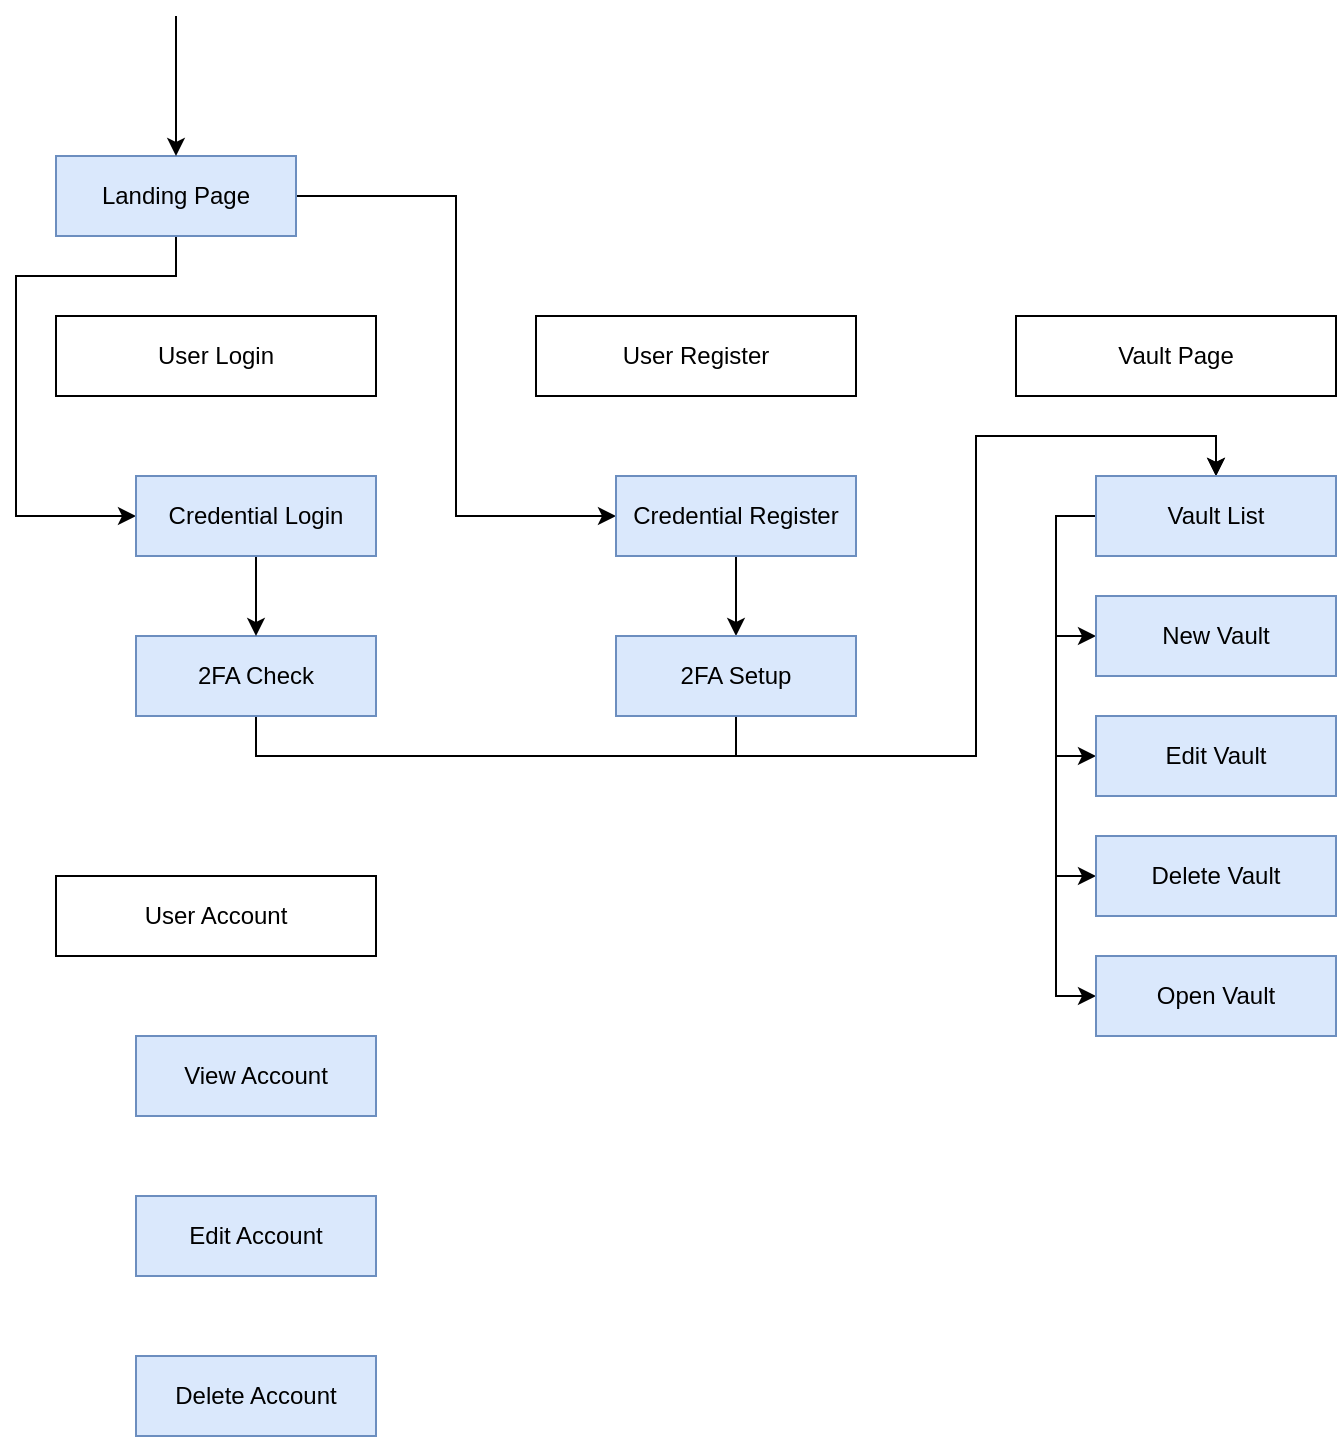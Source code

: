 <mxfile version="20.0.3"><diagram id="VwkoiQE_C16HKdm6v_Rc" name="Page-1"><mxGraphModel dx="1005" dy="686" grid="1" gridSize="10" guides="1" tooltips="1" connect="1" arrows="1" fold="1" page="1" pageScale="1" pageWidth="850" pageHeight="1100" math="0" shadow="0"><root><mxCell id="0"/><mxCell id="1" parent="0"/><mxCell id="gkAUakxzEiGrraBj1egh-19" style="edgeStyle=orthogonalEdgeStyle;rounded=0;orthogonalLoop=1;jettySize=auto;html=1;entryX=0;entryY=0.5;entryDx=0;entryDy=0;exitX=0.5;exitY=1;exitDx=0;exitDy=0;" edge="1" parent="1" source="gkAUakxzEiGrraBj1egh-1" target="gkAUakxzEiGrraBj1egh-6"><mxGeometry relative="1" as="geometry"><Array as="points"><mxPoint x="100" y="140"/><mxPoint x="20" y="140"/><mxPoint x="20" y="260"/></Array></mxGeometry></mxCell><mxCell id="gkAUakxzEiGrraBj1egh-21" style="edgeStyle=orthogonalEdgeStyle;rounded=0;orthogonalLoop=1;jettySize=auto;html=1;entryX=0;entryY=0.5;entryDx=0;entryDy=0;" edge="1" parent="1" source="gkAUakxzEiGrraBj1egh-1" target="gkAUakxzEiGrraBj1egh-7"><mxGeometry relative="1" as="geometry"/></mxCell><mxCell id="gkAUakxzEiGrraBj1egh-1" value="Landing Page" style="rounded=0;whiteSpace=wrap;html=1;fillColor=#dae8fc;strokeColor=#6c8ebf;" vertex="1" parent="1"><mxGeometry x="40" y="80" width="120" height="40" as="geometry"/></mxCell><mxCell id="gkAUakxzEiGrraBj1egh-3" value="User Login" style="rounded=0;whiteSpace=wrap;html=1;strokeColor=default;" vertex="1" parent="1"><mxGeometry x="40" y="160" width="160" height="40" as="geometry"/></mxCell><mxCell id="gkAUakxzEiGrraBj1egh-23" style="edgeStyle=orthogonalEdgeStyle;rounded=0;orthogonalLoop=1;jettySize=auto;html=1;exitX=0.5;exitY=1;exitDx=0;exitDy=0;entryX=0.5;entryY=0;entryDx=0;entryDy=0;" edge="1" parent="1" source="gkAUakxzEiGrraBj1egh-4" target="gkAUakxzEiGrraBj1egh-13"><mxGeometry relative="1" as="geometry"><Array as="points"><mxPoint x="140" y="380"/><mxPoint x="500" y="380"/><mxPoint x="500" y="220"/><mxPoint x="620" y="220"/></Array></mxGeometry></mxCell><mxCell id="gkAUakxzEiGrraBj1egh-4" value="2FA Check" style="rounded=0;whiteSpace=wrap;html=1;fillColor=#dae8fc;strokeColor=#6c8ebf;" vertex="1" parent="1"><mxGeometry x="80" y="320" width="120" height="40" as="geometry"/></mxCell><mxCell id="gkAUakxzEiGrraBj1egh-5" value="User Register" style="rounded=0;whiteSpace=wrap;html=1;" vertex="1" parent="1"><mxGeometry x="280" y="160" width="160" height="40" as="geometry"/></mxCell><mxCell id="gkAUakxzEiGrraBj1egh-20" style="edgeStyle=orthogonalEdgeStyle;rounded=0;orthogonalLoop=1;jettySize=auto;html=1;exitX=0.5;exitY=1;exitDx=0;exitDy=0;entryX=0.5;entryY=0;entryDx=0;entryDy=0;" edge="1" parent="1" source="gkAUakxzEiGrraBj1egh-6" target="gkAUakxzEiGrraBj1egh-4"><mxGeometry relative="1" as="geometry"/></mxCell><mxCell id="gkAUakxzEiGrraBj1egh-6" value="Credential Login" style="rounded=0;whiteSpace=wrap;html=1;fillColor=#dae8fc;strokeColor=#6c8ebf;" vertex="1" parent="1"><mxGeometry x="80" y="240" width="120" height="40" as="geometry"/></mxCell><mxCell id="gkAUakxzEiGrraBj1egh-22" style="edgeStyle=orthogonalEdgeStyle;rounded=0;orthogonalLoop=1;jettySize=auto;html=1;exitX=0.5;exitY=1;exitDx=0;exitDy=0;entryX=0.5;entryY=0;entryDx=0;entryDy=0;" edge="1" parent="1" source="gkAUakxzEiGrraBj1egh-7" target="gkAUakxzEiGrraBj1egh-8"><mxGeometry relative="1" as="geometry"/></mxCell><mxCell id="gkAUakxzEiGrraBj1egh-7" value="Credential Register" style="rounded=0;whiteSpace=wrap;html=1;fillColor=#dae8fc;strokeColor=#6c8ebf;" vertex="1" parent="1"><mxGeometry x="320" y="240" width="120" height="40" as="geometry"/></mxCell><mxCell id="gkAUakxzEiGrraBj1egh-24" style="edgeStyle=orthogonalEdgeStyle;rounded=0;orthogonalLoop=1;jettySize=auto;html=1;entryX=0.5;entryY=0;entryDx=0;entryDy=0;" edge="1" parent="1" source="gkAUakxzEiGrraBj1egh-8" target="gkAUakxzEiGrraBj1egh-13"><mxGeometry relative="1" as="geometry"><Array as="points"><mxPoint x="380" y="380"/><mxPoint x="500" y="380"/><mxPoint x="500" y="220"/><mxPoint x="620" y="220"/></Array></mxGeometry></mxCell><mxCell id="gkAUakxzEiGrraBj1egh-8" value="2FA Setup" style="rounded=0;whiteSpace=wrap;html=1;fillColor=#dae8fc;strokeColor=#6c8ebf;" vertex="1" parent="1"><mxGeometry x="320" y="320" width="120" height="40" as="geometry"/></mxCell><mxCell id="gkAUakxzEiGrraBj1egh-11" value="Vault Page" style="rounded=0;whiteSpace=wrap;html=1;" vertex="1" parent="1"><mxGeometry x="520" y="160" width="160" height="40" as="geometry"/></mxCell><mxCell id="gkAUakxzEiGrraBj1egh-29" style="edgeStyle=orthogonalEdgeStyle;rounded=0;orthogonalLoop=1;jettySize=auto;html=1;entryX=0;entryY=0.5;entryDx=0;entryDy=0;" edge="1" parent="1" source="gkAUakxzEiGrraBj1egh-13" target="gkAUakxzEiGrraBj1egh-14"><mxGeometry relative="1" as="geometry"><Array as="points"><mxPoint x="540" y="260"/><mxPoint x="540" y="320"/></Array></mxGeometry></mxCell><mxCell id="gkAUakxzEiGrraBj1egh-30" style="edgeStyle=orthogonalEdgeStyle;rounded=0;orthogonalLoop=1;jettySize=auto;html=1;exitX=0;exitY=0.5;exitDx=0;exitDy=0;entryX=0;entryY=0.5;entryDx=0;entryDy=0;" edge="1" parent="1" source="gkAUakxzEiGrraBj1egh-13" target="gkAUakxzEiGrraBj1egh-15"><mxGeometry relative="1" as="geometry"/></mxCell><mxCell id="gkAUakxzEiGrraBj1egh-31" style="edgeStyle=orthogonalEdgeStyle;rounded=0;orthogonalLoop=1;jettySize=auto;html=1;exitX=0;exitY=0.5;exitDx=0;exitDy=0;entryX=0;entryY=0.5;entryDx=0;entryDy=0;" edge="1" parent="1" source="gkAUakxzEiGrraBj1egh-13" target="gkAUakxzEiGrraBj1egh-16"><mxGeometry relative="1" as="geometry"/></mxCell><mxCell id="gkAUakxzEiGrraBj1egh-32" style="edgeStyle=orthogonalEdgeStyle;rounded=0;orthogonalLoop=1;jettySize=auto;html=1;entryX=0;entryY=0.5;entryDx=0;entryDy=0;" edge="1" parent="1" source="gkAUakxzEiGrraBj1egh-13" target="gkAUakxzEiGrraBj1egh-17"><mxGeometry relative="1" as="geometry"><Array as="points"><mxPoint x="540" y="260"/><mxPoint x="540" y="500"/></Array></mxGeometry></mxCell><mxCell id="gkAUakxzEiGrraBj1egh-13" value="Vault List" style="rounded=0;whiteSpace=wrap;html=1;fillColor=#dae8fc;strokeColor=#6c8ebf;" vertex="1" parent="1"><mxGeometry x="560" y="240" width="120" height="40" as="geometry"/></mxCell><mxCell id="gkAUakxzEiGrraBj1egh-14" value="New Vault" style="rounded=0;whiteSpace=wrap;html=1;fillColor=#dae8fc;strokeColor=#6c8ebf;" vertex="1" parent="1"><mxGeometry x="560" y="300" width="120" height="40" as="geometry"/></mxCell><mxCell id="gkAUakxzEiGrraBj1egh-15" value="Edit Vault" style="rounded=0;whiteSpace=wrap;html=1;fillColor=#dae8fc;strokeColor=#6c8ebf;" vertex="1" parent="1"><mxGeometry x="560" y="360" width="120" height="40" as="geometry"/></mxCell><mxCell id="gkAUakxzEiGrraBj1egh-16" value="Delete Vault" style="rounded=0;whiteSpace=wrap;html=1;fillColor=#dae8fc;strokeColor=#6c8ebf;" vertex="1" parent="1"><mxGeometry x="560" y="420" width="120" height="40" as="geometry"/></mxCell><mxCell id="gkAUakxzEiGrraBj1egh-17" value="Open Vault" style="rounded=0;whiteSpace=wrap;html=1;fillColor=#dae8fc;strokeColor=#6c8ebf;" vertex="1" parent="1"><mxGeometry x="560" y="480" width="120" height="40" as="geometry"/></mxCell><mxCell id="gkAUakxzEiGrraBj1egh-18" value="" style="endArrow=classic;html=1;rounded=0;entryX=0.5;entryY=0;entryDx=0;entryDy=0;" edge="1" parent="1" target="gkAUakxzEiGrraBj1egh-1"><mxGeometry width="50" height="50" relative="1" as="geometry"><mxPoint x="100" y="10" as="sourcePoint"/><mxPoint x="165" y="-180" as="targetPoint"/></mxGeometry></mxCell><mxCell id="gkAUakxzEiGrraBj1egh-33" value="User Account" style="rounded=0;whiteSpace=wrap;html=1;strokeColor=default;" vertex="1" parent="1"><mxGeometry x="40" y="440" width="160" height="40" as="geometry"/></mxCell><mxCell id="gkAUakxzEiGrraBj1egh-34" value="View Account" style="rounded=0;whiteSpace=wrap;html=1;fillColor=#dae8fc;strokeColor=#6c8ebf;" vertex="1" parent="1"><mxGeometry x="80" y="520" width="120" height="40" as="geometry"/></mxCell><mxCell id="gkAUakxzEiGrraBj1egh-35" value="Edit Account" style="rounded=0;whiteSpace=wrap;html=1;fillColor=#dae8fc;strokeColor=#6c8ebf;" vertex="1" parent="1"><mxGeometry x="80" y="600" width="120" height="40" as="geometry"/></mxCell><mxCell id="gkAUakxzEiGrraBj1egh-36" value="Delete Account" style="rounded=0;whiteSpace=wrap;html=1;fillColor=#dae8fc;strokeColor=#6c8ebf;" vertex="1" parent="1"><mxGeometry x="80" y="680" width="120" height="40" as="geometry"/></mxCell></root></mxGraphModel></diagram></mxfile>